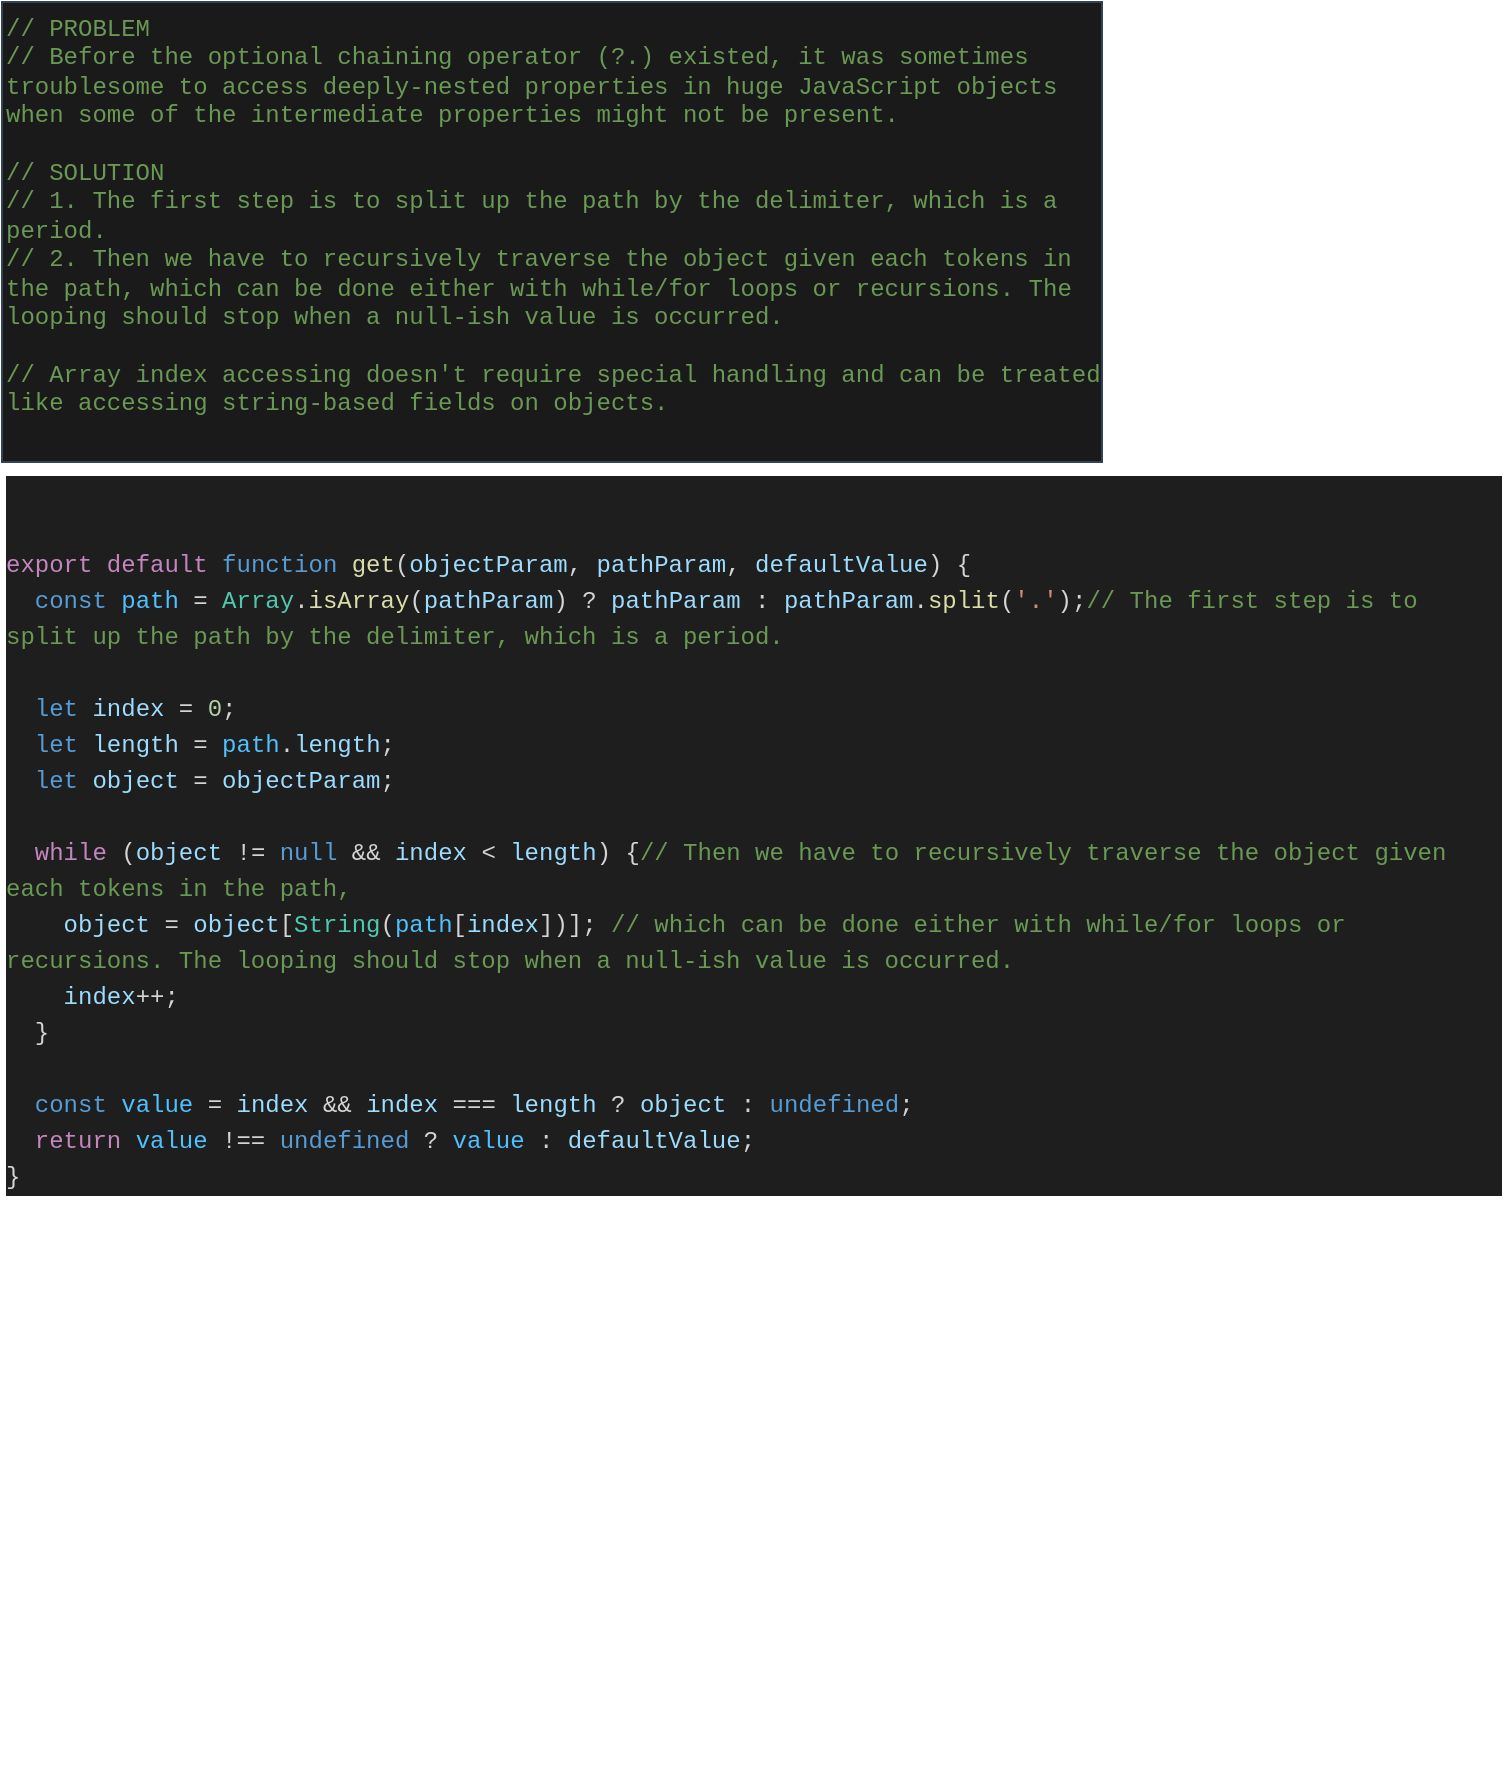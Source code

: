 <mxfile>
    <diagram id="ZYOhYKRKFk68G_IkOBOU" name="Page-1">
        <mxGraphModel dx="991" dy="949" grid="1" gridSize="10" guides="1" tooltips="1" connect="1" arrows="1" fold="1" page="1" pageScale="1" pageWidth="850" pageHeight="1100" math="0" shadow="0">
            <root>
                <mxCell id="0"/>
                <mxCell id="1" parent="0"/>
                <mxCell id="2" value="&lt;div style=&quot;color: rgb(212 , 212 , 212) ; background-color: rgb(30 , 30 , 30) ; font-family: &amp;#34;menlo&amp;#34; , &amp;#34;monaco&amp;#34; , &amp;#34;courier new&amp;#34; , monospace ; font-weight: normal ; font-size: 12px ; line-height: 18px&quot;&gt;&lt;div&gt;&lt;br&gt;&lt;/div&gt;&lt;br&gt;&lt;div&gt;&lt;span style=&quot;color: #c586c0&quot;&gt;export&lt;/span&gt;&lt;span style=&quot;color: #d4d4d4&quot;&gt; &lt;/span&gt;&lt;span style=&quot;color: #c586c0&quot;&gt;default&lt;/span&gt;&lt;span style=&quot;color: #d4d4d4&quot;&gt; &lt;/span&gt;&lt;span style=&quot;color: #569cd6&quot;&gt;function&lt;/span&gt;&lt;span style=&quot;color: #d4d4d4&quot;&gt; &lt;/span&gt;&lt;span style=&quot;color: #dcdcaa&quot;&gt;get&lt;/span&gt;&lt;span style=&quot;color: #d4d4d4&quot;&gt;(&lt;/span&gt;&lt;span style=&quot;color: #9cdcfe&quot;&gt;objectParam&lt;/span&gt;&lt;span style=&quot;color: #d4d4d4&quot;&gt;, &lt;/span&gt;&lt;span style=&quot;color: #9cdcfe&quot;&gt;pathParam&lt;/span&gt;&lt;span style=&quot;color: #d4d4d4&quot;&gt;, &lt;/span&gt;&lt;span style=&quot;color: #9cdcfe&quot;&gt;defaultValue&lt;/span&gt;&lt;span style=&quot;color: #d4d4d4&quot;&gt;) {&lt;/span&gt;&lt;/div&gt;&lt;div&gt;&lt;span style=&quot;color: #d4d4d4&quot;&gt;&lt;/span&gt;&lt;span style=&quot;color: #569cd6&quot;&gt;&amp;nbsp; const&lt;/span&gt;&lt;span style=&quot;color: #d4d4d4&quot;&gt; &lt;/span&gt;&lt;span style=&quot;color: #4fc1ff&quot;&gt;path&lt;/span&gt;&lt;span style=&quot;color: #d4d4d4&quot;&gt; = &lt;/span&gt;&lt;span style=&quot;color: #4ec9b0&quot;&gt;Array&lt;/span&gt;&lt;span style=&quot;color: #d4d4d4&quot;&gt;.&lt;/span&gt;&lt;span style=&quot;color: #dcdcaa&quot;&gt;isArray&lt;/span&gt;&lt;span style=&quot;color: #d4d4d4&quot;&gt;(&lt;/span&gt;&lt;span style=&quot;color: #9cdcfe&quot;&gt;pathParam&lt;/span&gt;&lt;span style=&quot;color: #d4d4d4&quot;&gt;) ? &lt;/span&gt;&lt;span style=&quot;color: #9cdcfe&quot;&gt;pathParam&lt;/span&gt;&lt;span style=&quot;color: #d4d4d4&quot;&gt; : &lt;/span&gt;&lt;span style=&quot;color: #9cdcfe&quot;&gt;pathParam&lt;/span&gt;&lt;span style=&quot;color: #d4d4d4&quot;&gt;.&lt;/span&gt;&lt;span style=&quot;color: #dcdcaa&quot;&gt;split&lt;/span&gt;&lt;span style=&quot;color: #d4d4d4&quot;&gt;(&lt;/span&gt;&lt;span style=&quot;color: #ce9178&quot;&gt;'.'&lt;/span&gt;&lt;span style=&quot;color: #d4d4d4&quot;&gt;);&lt;/span&gt;&lt;span style=&quot;color: #6a9955&quot;&gt;// The first step is to split up the path by the delimiter, which is a period. &lt;/span&gt;&lt;/div&gt;&lt;br&gt;&lt;div&gt;&lt;span style=&quot;color: #d4d4d4&quot;&gt;&lt;/span&gt;&lt;span style=&quot;color: #569cd6&quot;&gt;&amp;nbsp; let&lt;/span&gt;&lt;span style=&quot;color: #d4d4d4&quot;&gt; &lt;/span&gt;&lt;span style=&quot;color: #9cdcfe&quot;&gt;index&lt;/span&gt;&lt;span style=&quot;color: #d4d4d4&quot;&gt; = &lt;/span&gt;&lt;span style=&quot;color: #b5cea8&quot;&gt;0&lt;/span&gt;&lt;span style=&quot;color: #d4d4d4&quot;&gt;;&lt;/span&gt;&lt;/div&gt;&lt;div&gt;&lt;span style=&quot;color: #d4d4d4&quot;&gt;&lt;/span&gt;&lt;span style=&quot;color: #569cd6&quot;&gt;&amp;nbsp; let&lt;/span&gt;&lt;span style=&quot;color: #d4d4d4&quot;&gt; &lt;/span&gt;&lt;span style=&quot;color: #9cdcfe&quot;&gt;length&lt;/span&gt;&lt;span style=&quot;color: #d4d4d4&quot;&gt; = &lt;/span&gt;&lt;span style=&quot;color: #4fc1ff&quot;&gt;path&lt;/span&gt;&lt;span style=&quot;color: #d4d4d4&quot;&gt;.&lt;/span&gt;&lt;span style=&quot;color: #9cdcfe&quot;&gt;length&lt;/span&gt;&lt;span style=&quot;color: #d4d4d4&quot;&gt;;&lt;/span&gt;&lt;/div&gt;&lt;div&gt;&lt;span style=&quot;color: #d4d4d4&quot;&gt;&lt;/span&gt;&lt;span style=&quot;color: #569cd6&quot;&gt;&amp;nbsp; let&lt;/span&gt;&lt;span style=&quot;color: #d4d4d4&quot;&gt; &lt;/span&gt;&lt;span style=&quot;color: #9cdcfe&quot;&gt;object&lt;/span&gt;&lt;span style=&quot;color: #d4d4d4&quot;&gt; = &lt;/span&gt;&lt;span style=&quot;color: #9cdcfe&quot;&gt;objectParam&lt;/span&gt;&lt;span style=&quot;color: #d4d4d4&quot;&gt;;&lt;/span&gt;&lt;/div&gt;&lt;br&gt;&lt;div&gt;&lt;span style=&quot;color: #d4d4d4&quot;&gt;&lt;/span&gt;&lt;span style=&quot;color: #c586c0&quot;&gt;&amp;nbsp; while&lt;/span&gt;&lt;span style=&quot;color: #d4d4d4&quot;&gt; (&lt;/span&gt;&lt;span style=&quot;color: #9cdcfe&quot;&gt;object&lt;/span&gt;&lt;span style=&quot;color: #d4d4d4&quot;&gt; != &lt;/span&gt;&lt;span style=&quot;color: #569cd6&quot;&gt;null&lt;/span&gt;&lt;span style=&quot;color: #d4d4d4&quot;&gt; &amp;amp;&amp;amp; &lt;/span&gt;&lt;span style=&quot;color: #9cdcfe&quot;&gt;index&lt;/span&gt;&lt;span style=&quot;color: #d4d4d4&quot;&gt; &amp;lt; &lt;/span&gt;&lt;span style=&quot;color: #9cdcfe&quot;&gt;length&lt;/span&gt;&lt;span style=&quot;color: #d4d4d4&quot;&gt;) {&lt;/span&gt;&lt;span style=&quot;color: #6a9955&quot;&gt;// Then we have to recursively traverse the object given each tokens in the path, &lt;/span&gt;&lt;/div&gt;&lt;div&gt;&lt;span style=&quot;color: #d4d4d4&quot;&gt;&lt;/span&gt;&lt;span style=&quot;color: #9cdcfe&quot;&gt;&amp;nbsp; &amp;nbsp; object&lt;/span&gt;&lt;span style=&quot;color: #d4d4d4&quot;&gt; = &lt;/span&gt;&lt;span style=&quot;color: #9cdcfe&quot;&gt;object&lt;/span&gt;&lt;span style=&quot;color: #d4d4d4&quot;&gt;[&lt;/span&gt;&lt;span style=&quot;color: #4ec9b0&quot;&gt;String&lt;/span&gt;&lt;span style=&quot;color: #d4d4d4&quot;&gt;(&lt;/span&gt;&lt;span style=&quot;color: #4fc1ff&quot;&gt;path&lt;/span&gt;&lt;span style=&quot;color: #d4d4d4&quot;&gt;[&lt;/span&gt;&lt;span style=&quot;color: #9cdcfe&quot;&gt;index&lt;/span&gt;&lt;span style=&quot;color: #d4d4d4&quot;&gt;])]; &lt;/span&gt;&lt;span style=&quot;color: #6a9955&quot;&gt;// which can be done either with while/for loops or recursions. The looping should stop when a null-ish value is occurred.&lt;/span&gt;&lt;/div&gt;&lt;div&gt;&lt;span style=&quot;color: #d4d4d4&quot;&gt;&lt;/span&gt;&lt;span style=&quot;color: #9cdcfe&quot;&gt;&amp;nbsp; &amp;nbsp; index&lt;/span&gt;&lt;span style=&quot;color: #d4d4d4&quot;&gt;++;&lt;/span&gt;&lt;/div&gt;&lt;div&gt;&lt;span style=&quot;color: #d4d4d4&quot;&gt;&amp;nbsp; }&lt;/span&gt;&lt;/div&gt;&lt;br&gt;&lt;div&gt;&lt;span style=&quot;color: #d4d4d4&quot;&gt;&lt;/span&gt;&lt;span style=&quot;color: #569cd6&quot;&gt;&amp;nbsp; const&lt;/span&gt;&lt;span style=&quot;color: #d4d4d4&quot;&gt; &lt;/span&gt;&lt;span style=&quot;color: #4fc1ff&quot;&gt;value&lt;/span&gt;&lt;span style=&quot;color: #d4d4d4&quot;&gt; = &lt;/span&gt;&lt;span style=&quot;color: #9cdcfe&quot;&gt;index&lt;/span&gt;&lt;span style=&quot;color: #d4d4d4&quot;&gt; &amp;amp;&amp;amp; &lt;/span&gt;&lt;span style=&quot;color: #9cdcfe&quot;&gt;index&lt;/span&gt;&lt;span style=&quot;color: #d4d4d4&quot;&gt; === &lt;/span&gt;&lt;span style=&quot;color: #9cdcfe&quot;&gt;length&lt;/span&gt;&lt;span style=&quot;color: #d4d4d4&quot;&gt; ? &lt;/span&gt;&lt;span style=&quot;color: #9cdcfe&quot;&gt;object&lt;/span&gt;&lt;span style=&quot;color: #d4d4d4&quot;&gt; : &lt;/span&gt;&lt;span style=&quot;color: #569cd6&quot;&gt;undefined&lt;/span&gt;&lt;span style=&quot;color: #d4d4d4&quot;&gt;;&lt;/span&gt;&lt;/div&gt;&lt;div&gt;&lt;span style=&quot;color: #d4d4d4&quot;&gt;&lt;/span&gt;&lt;span style=&quot;color: #c586c0&quot;&gt;&amp;nbsp; return&lt;/span&gt;&lt;span style=&quot;color: #d4d4d4&quot;&gt; &lt;/span&gt;&lt;span style=&quot;color: #4fc1ff&quot;&gt;value&lt;/span&gt;&lt;span style=&quot;color: #d4d4d4&quot;&gt; !== &lt;/span&gt;&lt;span style=&quot;color: #569cd6&quot;&gt;undefined&lt;/span&gt;&lt;span style=&quot;color: #d4d4d4&quot;&gt; ? &lt;/span&gt;&lt;span style=&quot;color: #4fc1ff&quot;&gt;value&lt;/span&gt;&lt;span style=&quot;color: #d4d4d4&quot;&gt; : &lt;/span&gt;&lt;span style=&quot;color: #9cdcfe&quot;&gt;defaultValue&lt;/span&gt;&lt;span style=&quot;color: #d4d4d4&quot;&gt;;&lt;/span&gt;&lt;/div&gt;&lt;div&gt;&lt;span style=&quot;color: #d4d4d4&quot;&gt;}&lt;/span&gt;&lt;/div&gt;&lt;/div&gt;" style="text;whiteSpace=wrap;html=1;" vertex="1" parent="1">
                    <mxGeometry x="10" y="420" width="750" height="660" as="geometry"/>
                </mxCell>
                <mxCell id="3" value="&lt;div style=&quot;color: rgb(212 , 212 , 212) ; font-family: &amp;#34;menlo&amp;#34; , &amp;#34;monaco&amp;#34; , &amp;#34;courier new&amp;#34; , monospace ; font-size: 12px ; font-style: normal ; font-weight: 400 ; letter-spacing: normal ; text-align: left ; text-indent: 0px ; text-transform: none ; word-spacing: 0px&quot;&gt;&lt;span style=&quot;color: rgb(106 , 153 , 85)&quot;&gt;// PROBLEM&lt;/span&gt;&lt;/div&gt;&lt;div style=&quot;color: rgb(212 , 212 , 212) ; font-family: &amp;#34;menlo&amp;#34; , &amp;#34;monaco&amp;#34; , &amp;#34;courier new&amp;#34; , monospace ; font-size: 12px ; font-style: normal ; font-weight: 400 ; letter-spacing: normal ; text-align: left ; text-indent: 0px ; text-transform: none ; word-spacing: 0px&quot;&gt;&lt;span style=&quot;color: rgb(106 , 153 , 85)&quot;&gt;// Before the optional chaining operator (?.) existed, it was sometimes troublesome to access deeply-nested properties in huge JavaScript objects when some of the intermediate properties might not be present.&amp;nbsp;&lt;/span&gt;&lt;/div&gt;&lt;br style=&quot;color: rgb(212 , 212 , 212) ; font-family: &amp;#34;menlo&amp;#34; , &amp;#34;monaco&amp;#34; , &amp;#34;courier new&amp;#34; , monospace ; font-size: 12px ; font-style: normal ; font-weight: 400 ; letter-spacing: normal ; text-align: left ; text-indent: 0px ; text-transform: none ; word-spacing: 0px&quot;&gt;&lt;div style=&quot;color: rgb(212 , 212 , 212) ; font-family: &amp;#34;menlo&amp;#34; , &amp;#34;monaco&amp;#34; , &amp;#34;courier new&amp;#34; , monospace ; font-size: 12px ; font-style: normal ; font-weight: 400 ; letter-spacing: normal ; text-align: left ; text-indent: 0px ; text-transform: none ; word-spacing: 0px&quot;&gt;&lt;span style=&quot;color: rgb(106 , 153 , 85)&quot;&gt;// SOLUTION&lt;/span&gt;&lt;/div&gt;&lt;div style=&quot;color: rgb(212 , 212 , 212) ; font-family: &amp;#34;menlo&amp;#34; , &amp;#34;monaco&amp;#34; , &amp;#34;courier new&amp;#34; , monospace ; font-size: 12px ; font-style: normal ; font-weight: 400 ; letter-spacing: normal ; text-align: left ; text-indent: 0px ; text-transform: none ; word-spacing: 0px&quot;&gt;&lt;span style=&quot;color: rgb(106 , 153 , 85)&quot;&gt;// 1. The first step is to split up the path by the delimiter, which is a period.&lt;/span&gt;&lt;/div&gt;&lt;div style=&quot;color: rgb(212 , 212 , 212) ; font-family: &amp;#34;menlo&amp;#34; , &amp;#34;monaco&amp;#34; , &amp;#34;courier new&amp;#34; , monospace ; font-size: 12px ; font-style: normal ; font-weight: 400 ; letter-spacing: normal ; text-align: left ; text-indent: 0px ; text-transform: none ; word-spacing: 0px&quot;&gt;&lt;span style=&quot;color: rgb(106 , 153 , 85)&quot;&gt;// 2. Then we have to recursively traverse the object given each tokens in the path,&amp;nbsp;&lt;/span&gt;&lt;span style=&quot;color: rgb(106 , 153 , 85)&quot;&gt;which can be done either with while/for loops or recursions. The looping should stop when a null-ish value is occurred.&lt;/span&gt;&lt;/div&gt;&lt;br style=&quot;color: rgb(212 , 212 , 212) ; font-family: &amp;#34;menlo&amp;#34; , &amp;#34;monaco&amp;#34; , &amp;#34;courier new&amp;#34; , monospace ; font-size: 12px ; font-style: normal ; font-weight: 400 ; letter-spacing: normal ; text-align: left ; text-indent: 0px ; text-transform: none ; word-spacing: 0px&quot;&gt;&lt;div style=&quot;color: rgb(212 , 212 , 212) ; font-family: &amp;#34;menlo&amp;#34; , &amp;#34;monaco&amp;#34; , &amp;#34;courier new&amp;#34; , monospace ; font-size: 12px ; font-style: normal ; font-weight: 400 ; letter-spacing: normal ; text-align: left ; text-indent: 0px ; text-transform: none ; word-spacing: 0px&quot;&gt;&lt;span style=&quot;color: rgb(106 , 153 , 85)&quot;&gt;// Array index accessing doesn't require special handling and can be treated like accessing string-based fields on objects.&lt;/span&gt;&lt;/div&gt;" style="text;whiteSpace=wrap;html=1;fillColor=#1A1A1A;fontColor=#ffffff;strokeColor=#314354;" vertex="1" parent="1">
                    <mxGeometry x="10" y="190" width="550" height="230" as="geometry"/>
                </mxCell>
            </root>
        </mxGraphModel>
    </diagram>
</mxfile>